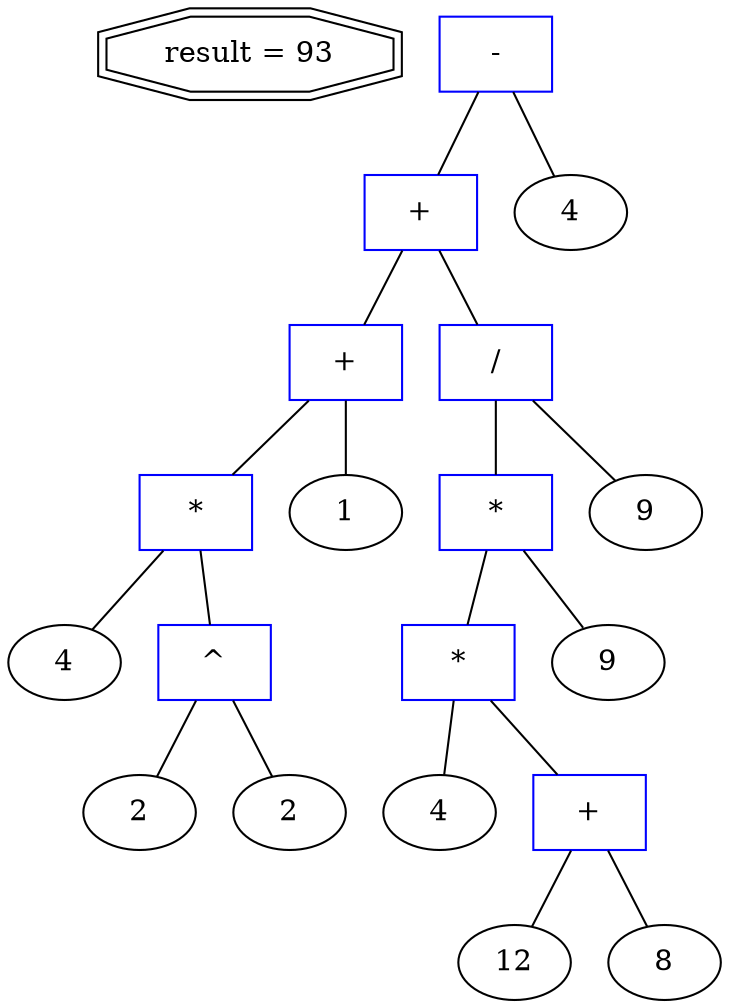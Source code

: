 graph astdump {
res [shape=doubleoctagon][label="result = 93"]
_0_1[shape=box, color=blue]
_0_1[label="-"]
_0_1 -- _19_0;
_0_1 -- _20V4;
_20V4 [label="4"]
_19_0[shape=box, color=blue]
_19_0[label="+"]
_19_0 -- _7_0;
_19_0 -- _19_2;
_7_0[shape=box, color=blue]
_7_0[label="+"]
_7_0 -- _5_3;
_7_0 -- _6V1;
_6V1 [label="1"]
_5_3[shape=box, color=blue]
_5_3[label="*"]
_5_3 -- _0V
_0V [label="4"]
_5_3 -- _5_4;
_5_4[shape=box, color=blue]
_5_4[label="^"]
_5_4 -- _2V
_2V [label="2"]
_5_4 -- _4V2;
_4V2 [label="2"]
_19_2[shape=box, color=blue]
_19_2[label="/"]
_19_2 -- _17_3;
_19_2 -- _18V9;
_18V9 [label="9"]
_17_3[shape=box, color=blue]
_17_3[label="*"]
_17_3 -- _15_3;
_17_3 -- _16V9;
_16V9 [label="9"]
_15_3[shape=box, color=blue]
_15_3[label="*"]
_15_3 -- _8V
_8V [label="4"]
_15_3 -- _14_0;
_14_0[shape=box, color=blue]
_14_0[label="+"]
_14_0 -- _11V
_11V [label="12"]
_14_0 -- _13V8;
_13V8 [label="8"]
}
